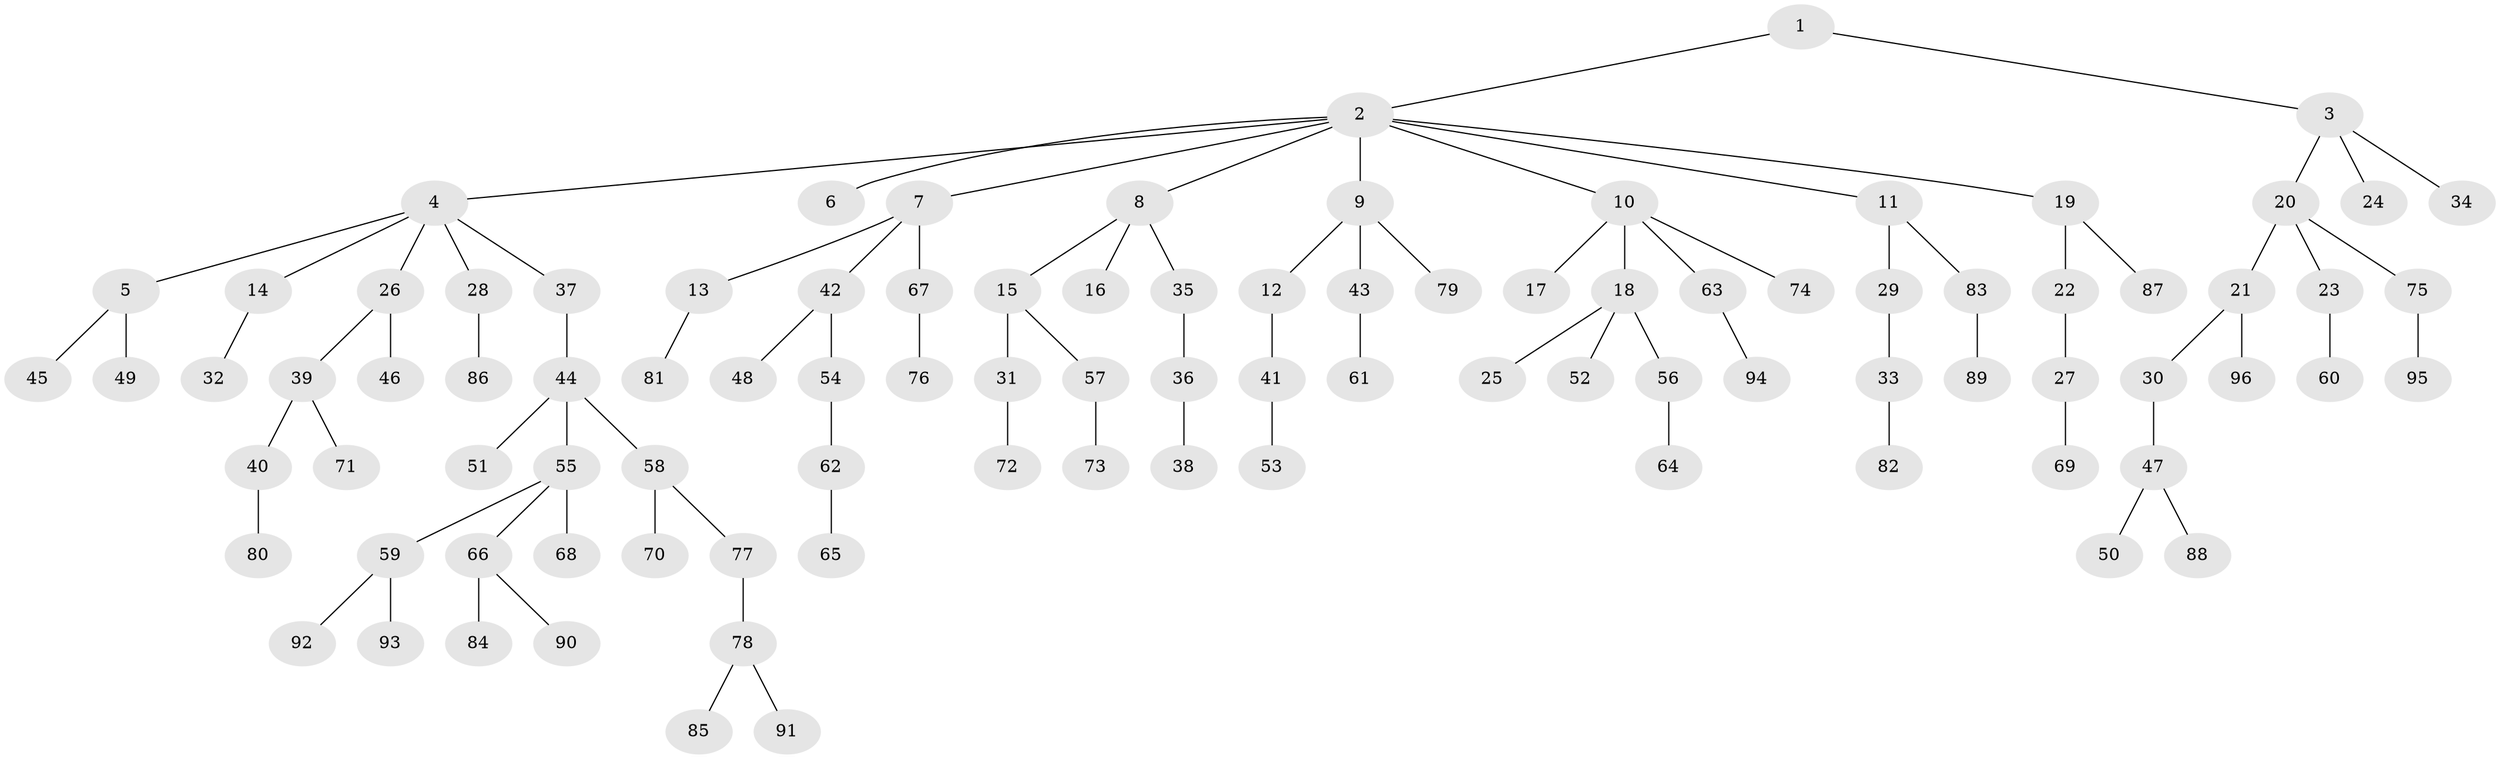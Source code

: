 // Generated by graph-tools (version 1.1) at 2025/53/03/09/25 04:53:16]
// undirected, 96 vertices, 95 edges
graph export_dot {
graph [start="1"]
  node [color=gray90,style=filled];
  1;
  2;
  3;
  4;
  5;
  6;
  7;
  8;
  9;
  10;
  11;
  12;
  13;
  14;
  15;
  16;
  17;
  18;
  19;
  20;
  21;
  22;
  23;
  24;
  25;
  26;
  27;
  28;
  29;
  30;
  31;
  32;
  33;
  34;
  35;
  36;
  37;
  38;
  39;
  40;
  41;
  42;
  43;
  44;
  45;
  46;
  47;
  48;
  49;
  50;
  51;
  52;
  53;
  54;
  55;
  56;
  57;
  58;
  59;
  60;
  61;
  62;
  63;
  64;
  65;
  66;
  67;
  68;
  69;
  70;
  71;
  72;
  73;
  74;
  75;
  76;
  77;
  78;
  79;
  80;
  81;
  82;
  83;
  84;
  85;
  86;
  87;
  88;
  89;
  90;
  91;
  92;
  93;
  94;
  95;
  96;
  1 -- 2;
  1 -- 3;
  2 -- 4;
  2 -- 6;
  2 -- 7;
  2 -- 8;
  2 -- 9;
  2 -- 10;
  2 -- 11;
  2 -- 19;
  3 -- 20;
  3 -- 24;
  3 -- 34;
  4 -- 5;
  4 -- 14;
  4 -- 26;
  4 -- 28;
  4 -- 37;
  5 -- 45;
  5 -- 49;
  7 -- 13;
  7 -- 42;
  7 -- 67;
  8 -- 15;
  8 -- 16;
  8 -- 35;
  9 -- 12;
  9 -- 43;
  9 -- 79;
  10 -- 17;
  10 -- 18;
  10 -- 63;
  10 -- 74;
  11 -- 29;
  11 -- 83;
  12 -- 41;
  13 -- 81;
  14 -- 32;
  15 -- 31;
  15 -- 57;
  18 -- 25;
  18 -- 52;
  18 -- 56;
  19 -- 22;
  19 -- 87;
  20 -- 21;
  20 -- 23;
  20 -- 75;
  21 -- 30;
  21 -- 96;
  22 -- 27;
  23 -- 60;
  26 -- 39;
  26 -- 46;
  27 -- 69;
  28 -- 86;
  29 -- 33;
  30 -- 47;
  31 -- 72;
  33 -- 82;
  35 -- 36;
  36 -- 38;
  37 -- 44;
  39 -- 40;
  39 -- 71;
  40 -- 80;
  41 -- 53;
  42 -- 48;
  42 -- 54;
  43 -- 61;
  44 -- 51;
  44 -- 55;
  44 -- 58;
  47 -- 50;
  47 -- 88;
  54 -- 62;
  55 -- 59;
  55 -- 66;
  55 -- 68;
  56 -- 64;
  57 -- 73;
  58 -- 70;
  58 -- 77;
  59 -- 92;
  59 -- 93;
  62 -- 65;
  63 -- 94;
  66 -- 84;
  66 -- 90;
  67 -- 76;
  75 -- 95;
  77 -- 78;
  78 -- 85;
  78 -- 91;
  83 -- 89;
}
